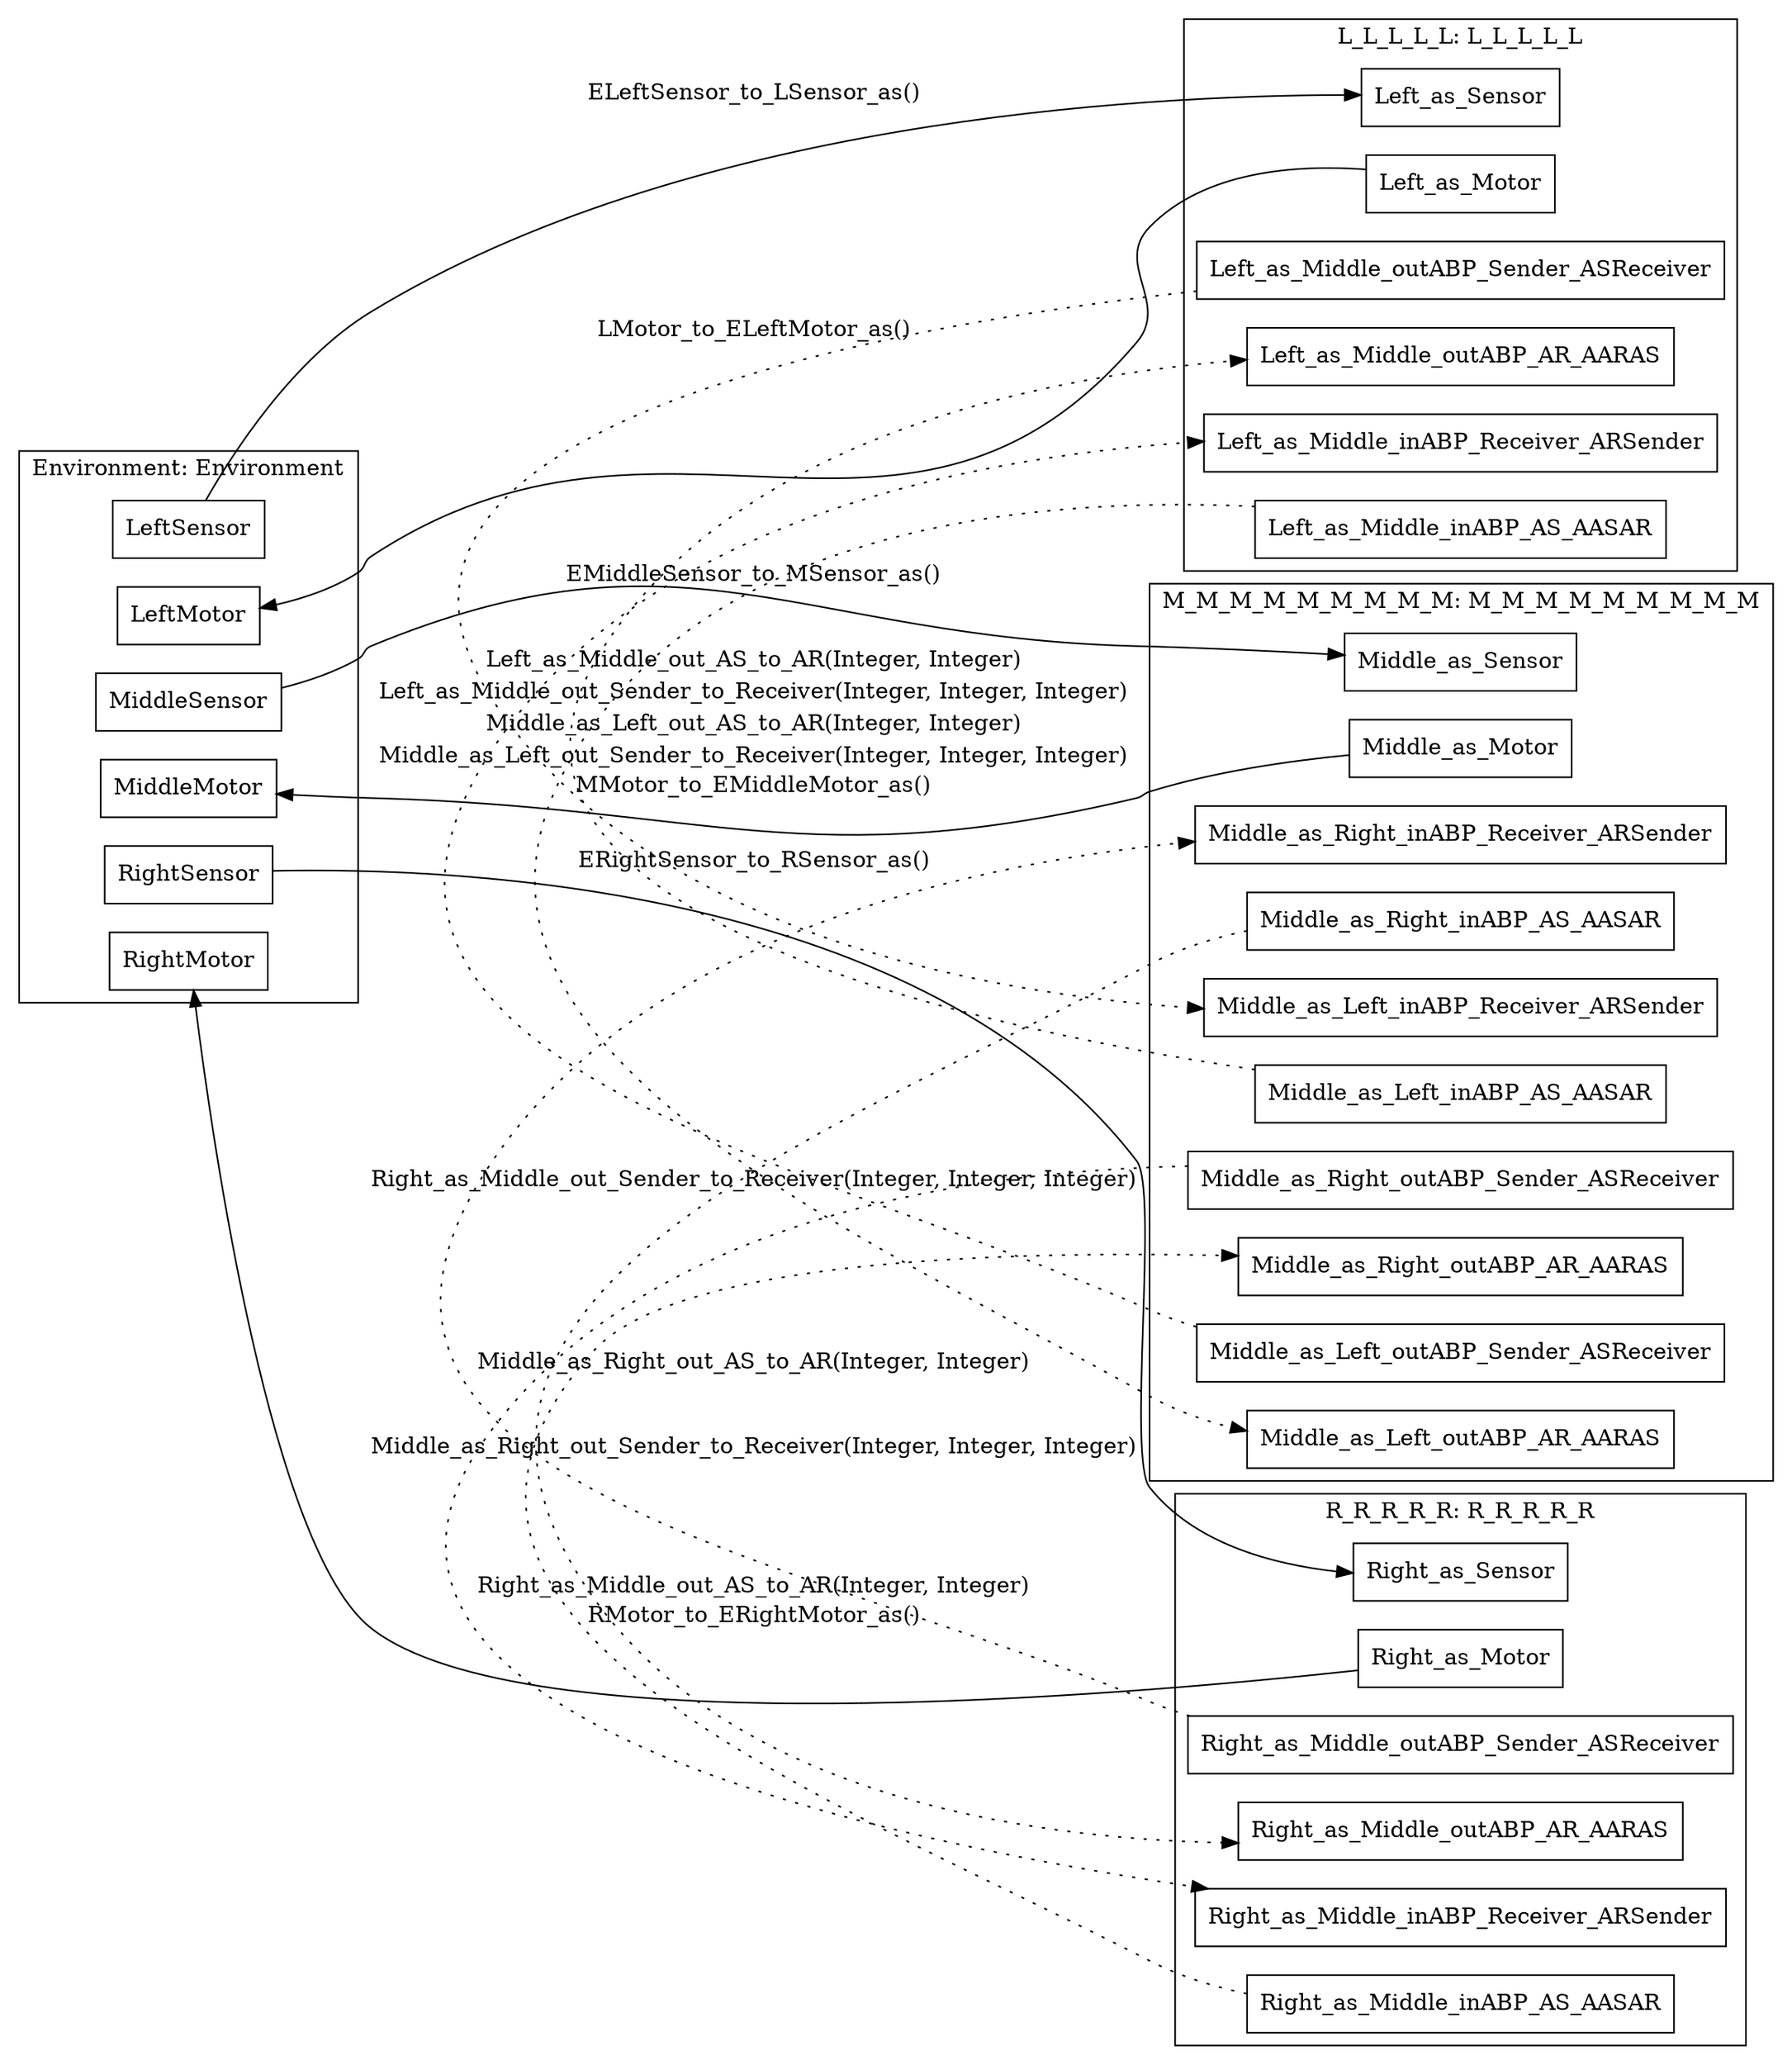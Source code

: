 
digraph LegoCase_as_arg_uni_ll_time_merge_ic_int_arg_int {
  graph [rankdir = "LR"];
  
  subgraph cluster_Environment{
    label = "Environment: Environment";
    node [shape = box];
    Environment_LeftSensor[label = LeftSensor]
    Environment_LeftMotor[label = LeftMotor]
    Environment_MiddleSensor[label = MiddleSensor]
    Environment_MiddleMotor[label = MiddleMotor]
    Environment_RightSensor[label = RightSensor]
    Environment_RightMotor[label = RightMotor]
  }

  subgraph cluster_L_L_L_L_L{
    label = "L_L_L_L_L: L_L_L_L_L";
    node [shape = box];
    L_L_L_L_L_Left_as_Sensor[label = Left_as_Sensor]
    L_L_L_L_L_Left_as_Motor[label = Left_as_Motor]
    L_L_L_L_L_Left_as_Middle_outABP_Sender_ASReceiver[label = Left_as_Middle_outABP_Sender_ASReceiver]
    L_L_L_L_L_Left_as_Middle_outABP_AR_AARAS[label = Left_as_Middle_outABP_AR_AARAS]
    L_L_L_L_L_Left_as_Middle_inABP_Receiver_ARSender[label = Left_as_Middle_inABP_Receiver_ARSender]
    L_L_L_L_L_Left_as_Middle_inABP_AS_AASAR[label = Left_as_Middle_inABP_AS_AASAR]
  }

  subgraph cluster_M_M_M_M_M_M_M_M_M{
    label = "M_M_M_M_M_M_M_M_M: M_M_M_M_M_M_M_M_M";
    node [shape = box];
    M_M_M_M_M_M_M_M_M_Middle_as_Sensor[label = Middle_as_Sensor]
    M_M_M_M_M_M_M_M_M_Middle_as_Motor[label = Middle_as_Motor]
    M_M_M_M_M_M_M_M_M_Middle_as_Right_inABP_Receiver_ARSender[label = Middle_as_Right_inABP_Receiver_ARSender]
    M_M_M_M_M_M_M_M_M_Middle_as_Right_inABP_AS_AASAR[label = Middle_as_Right_inABP_AS_AASAR]
    M_M_M_M_M_M_M_M_M_Middle_as_Left_inABP_Receiver_ARSender[label = Middle_as_Left_inABP_Receiver_ARSender]
    M_M_M_M_M_M_M_M_M_Middle_as_Left_inABP_AS_AASAR[label = Middle_as_Left_inABP_AS_AASAR]
    M_M_M_M_M_M_M_M_M_Middle_as_Right_outABP_Sender_ASReceiver[label = Middle_as_Right_outABP_Sender_ASReceiver]
    M_M_M_M_M_M_M_M_M_Middle_as_Right_outABP_AR_AARAS[label = Middle_as_Right_outABP_AR_AARAS]
    M_M_M_M_M_M_M_M_M_Middle_as_Left_outABP_Sender_ASReceiver[label = Middle_as_Left_outABP_Sender_ASReceiver]
    M_M_M_M_M_M_M_M_M_Middle_as_Left_outABP_AR_AARAS[label = Middle_as_Left_outABP_AR_AARAS]
  }

  subgraph cluster_R_R_R_R_R{
    label = "R_R_R_R_R: R_R_R_R_R";
    node [shape = box];
    R_R_R_R_R_Right_as_Sensor[label = Right_as_Sensor]
    R_R_R_R_R_Right_as_Motor[label = Right_as_Motor]
    R_R_R_R_R_Right_as_Middle_outABP_Sender_ASReceiver[label = Right_as_Middle_outABP_Sender_ASReceiver]
    R_R_R_R_R_Right_as_Middle_outABP_AR_AARAS[label = Right_as_Middle_outABP_AR_AARAS]
    R_R_R_R_R_Right_as_Middle_inABP_Receiver_ARSender[label = Right_as_Middle_inABP_Receiver_ARSender]
    R_R_R_R_R_Right_as_Middle_inABP_AS_AASAR[label = Right_as_Middle_inABP_AS_AASAR]
  }

  
 Environment_LeftSensor -> L_L_L_L_L_Left_as_Sensor [label = "ELeftSensor_to_LSensor_as()"];

 L_L_L_L_L_Left_as_Motor -> Environment_LeftMotor [label = "LMotor_to_ELeftMotor_as()"];

 Environment_RightSensor -> R_R_R_R_R_Right_as_Sensor [label = "ERightSensor_to_RSensor_as()"];

 R_R_R_R_R_Right_as_Motor -> Environment_RightMotor [label = "RMotor_to_ERightMotor_as()"];

 Environment_MiddleSensor -> M_M_M_M_M_M_M_M_M_Middle_as_Sensor [label = "EMiddleSensor_to_MSensor_as()"];

 M_M_M_M_M_M_M_M_M_Middle_as_Motor -> Environment_MiddleMotor [label = "MMotor_to_EMiddleMotor_as()"];

 R_R_R_R_R_Right_as_Middle_outABP_Sender_ASReceiver -> M_M_M_M_M_M_M_M_M_Middle_as_Right_inABP_Receiver_ARSender [label = "Right_as_Middle_out_Sender_to_Receiver(Integer, Integer, Integer)", style=dotted];

 M_M_M_M_M_M_M_M_M_Middle_as_Right_inABP_AS_AASAR -> R_R_R_R_R_Right_as_Middle_outABP_AR_AARAS [label = "Right_as_Middle_out_AS_to_AR(Integer, Integer)", style=dotted];

 L_L_L_L_L_Left_as_Middle_outABP_Sender_ASReceiver -> M_M_M_M_M_M_M_M_M_Middle_as_Left_inABP_Receiver_ARSender [label = "Left_as_Middle_out_Sender_to_Receiver(Integer, Integer, Integer)", style=dotted];

 M_M_M_M_M_M_M_M_M_Middle_as_Left_inABP_AS_AASAR -> L_L_L_L_L_Left_as_Middle_outABP_AR_AARAS [label = "Left_as_Middle_out_AS_to_AR(Integer, Integer)", style=dotted];

 M_M_M_M_M_M_M_M_M_Middle_as_Right_outABP_Sender_ASReceiver -> R_R_R_R_R_Right_as_Middle_inABP_Receiver_ARSender [label = "Middle_as_Right_out_Sender_to_Receiver(Integer, Integer, Integer)", style=dotted];

 R_R_R_R_R_Right_as_Middle_inABP_AS_AASAR -> M_M_M_M_M_M_M_M_M_Middle_as_Right_outABP_AR_AARAS [label = "Middle_as_Right_out_AS_to_AR(Integer, Integer)", style=dotted];

 M_M_M_M_M_M_M_M_M_Middle_as_Left_outABP_Sender_ASReceiver -> L_L_L_L_L_Left_as_Middle_inABP_Receiver_ARSender [label = "Middle_as_Left_out_Sender_to_Receiver(Integer, Integer, Integer)", style=dotted];

 L_L_L_L_L_Left_as_Middle_inABP_AS_AASAR -> M_M_M_M_M_M_M_M_M_Middle_as_Left_outABP_AR_AARAS [label = "Middle_as_Left_out_AS_to_AR(Integer, Integer)", style=dotted];

}
